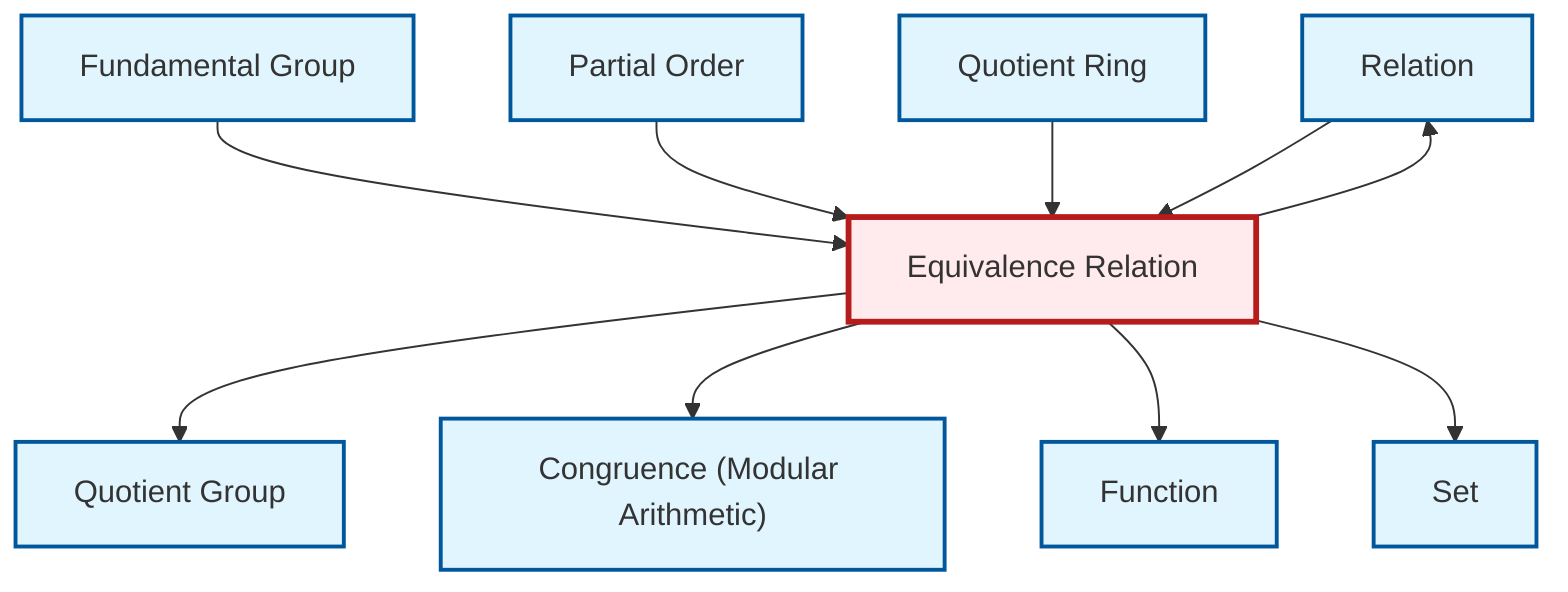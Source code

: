 graph TD
    classDef definition fill:#e1f5fe,stroke:#01579b,stroke-width:2px
    classDef theorem fill:#f3e5f5,stroke:#4a148c,stroke-width:2px
    classDef axiom fill:#fff3e0,stroke:#e65100,stroke-width:2px
    classDef example fill:#e8f5e9,stroke:#1b5e20,stroke-width:2px
    classDef current fill:#ffebee,stroke:#b71c1c,stroke-width:3px
    def-quotient-group["Quotient Group"]:::definition
    def-relation["Relation"]:::definition
    def-congruence["Congruence (Modular Arithmetic)"]:::definition
    def-fundamental-group["Fundamental Group"]:::definition
    def-equivalence-relation["Equivalence Relation"]:::definition
    def-set["Set"]:::definition
    def-partial-order["Partial Order"]:::definition
    def-quotient-ring["Quotient Ring"]:::definition
    def-function["Function"]:::definition
    def-equivalence-relation --> def-relation
    def-equivalence-relation --> def-quotient-group
    def-equivalence-relation --> def-congruence
    def-fundamental-group --> def-equivalence-relation
    def-partial-order --> def-equivalence-relation
    def-equivalence-relation --> def-function
    def-quotient-ring --> def-equivalence-relation
    def-equivalence-relation --> def-set
    def-relation --> def-equivalence-relation
    class def-equivalence-relation current